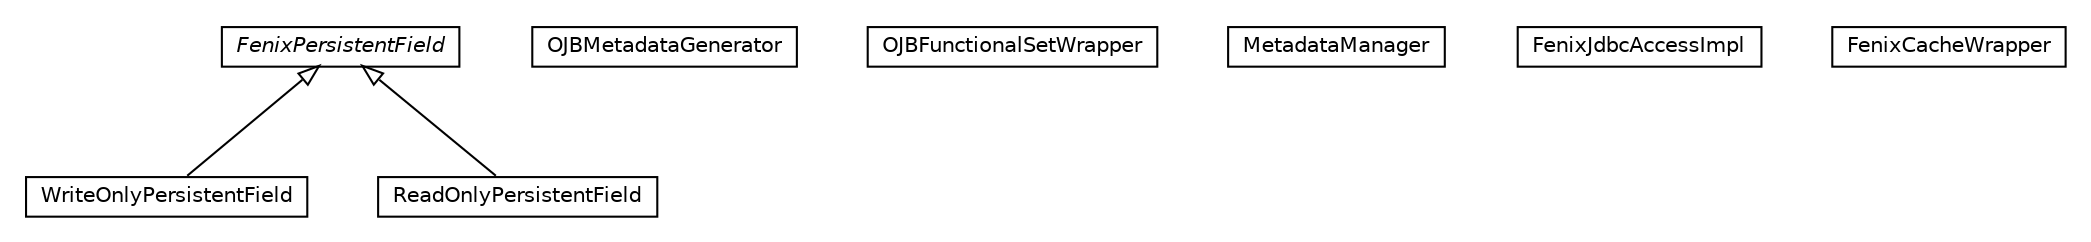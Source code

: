 #!/usr/local/bin/dot
#
# Class diagram 
# Generated by UMLGraph version 5.1 (http://www.umlgraph.org/)
#

digraph G {
	edge [fontname="Helvetica",fontsize=10,labelfontname="Helvetica",labelfontsize=10];
	node [fontname="Helvetica",fontsize=10,shape=plaintext];
	nodesep=0.25;
	ranksep=0.5;
	// pt.ist.fenixframework.backend.jvstmojb.ojb.WriteOnlyPersistentField
	c12679 [label=<<table title="pt.ist.fenixframework.backend.jvstmojb.ojb.WriteOnlyPersistentField" border="0" cellborder="1" cellspacing="0" cellpadding="2" port="p" href="./WriteOnlyPersistentField.html">
		<tr><td><table border="0" cellspacing="0" cellpadding="1">
<tr><td align="center" balign="center"> WriteOnlyPersistentField </td></tr>
		</table></td></tr>
		</table>>, fontname="Helvetica", fontcolor="black", fontsize=10.0];
	// pt.ist.fenixframework.backend.jvstmojb.ojb.ReadOnlyPersistentField
	c12680 [label=<<table title="pt.ist.fenixframework.backend.jvstmojb.ojb.ReadOnlyPersistentField" border="0" cellborder="1" cellspacing="0" cellpadding="2" port="p" href="./ReadOnlyPersistentField.html">
		<tr><td><table border="0" cellspacing="0" cellpadding="1">
<tr><td align="center" balign="center"> ReadOnlyPersistentField </td></tr>
		</table></td></tr>
		</table>>, fontname="Helvetica", fontcolor="black", fontsize=10.0];
	// pt.ist.fenixframework.backend.jvstmojb.ojb.OJBMetadataGenerator
	c12681 [label=<<table title="pt.ist.fenixframework.backend.jvstmojb.ojb.OJBMetadataGenerator" border="0" cellborder="1" cellspacing="0" cellpadding="2" port="p" href="./OJBMetadataGenerator.html">
		<tr><td><table border="0" cellspacing="0" cellpadding="1">
<tr><td align="center" balign="center"> OJBMetadataGenerator </td></tr>
		</table></td></tr>
		</table>>, fontname="Helvetica", fontcolor="black", fontsize=10.0];
	// pt.ist.fenixframework.backend.jvstmojb.ojb.OJBFunctionalSetWrapper
	c12682 [label=<<table title="pt.ist.fenixframework.backend.jvstmojb.ojb.OJBFunctionalSetWrapper" border="0" cellborder="1" cellspacing="0" cellpadding="2" port="p" href="./OJBFunctionalSetWrapper.html">
		<tr><td><table border="0" cellspacing="0" cellpadding="1">
<tr><td align="center" balign="center"> OJBFunctionalSetWrapper </td></tr>
		</table></td></tr>
		</table>>, fontname="Helvetica", fontcolor="black", fontsize=10.0];
	// pt.ist.fenixframework.backend.jvstmojb.ojb.MetadataManager
	c12683 [label=<<table title="pt.ist.fenixframework.backend.jvstmojb.ojb.MetadataManager" border="0" cellborder="1" cellspacing="0" cellpadding="2" port="p" href="./MetadataManager.html">
		<tr><td><table border="0" cellspacing="0" cellpadding="1">
<tr><td align="center" balign="center"> MetadataManager </td></tr>
		</table></td></tr>
		</table>>, fontname="Helvetica", fontcolor="black", fontsize=10.0];
	// pt.ist.fenixframework.backend.jvstmojb.ojb.FenixPersistentField
	c12684 [label=<<table title="pt.ist.fenixframework.backend.jvstmojb.ojb.FenixPersistentField" border="0" cellborder="1" cellspacing="0" cellpadding="2" port="p" href="./FenixPersistentField.html">
		<tr><td><table border="0" cellspacing="0" cellpadding="1">
<tr><td align="center" balign="center"><font face="Helvetica-Oblique"> FenixPersistentField </font></td></tr>
		</table></td></tr>
		</table>>, fontname="Helvetica", fontcolor="black", fontsize=10.0];
	// pt.ist.fenixframework.backend.jvstmojb.ojb.FenixJdbcAccessImpl
	c12685 [label=<<table title="pt.ist.fenixframework.backend.jvstmojb.ojb.FenixJdbcAccessImpl" border="0" cellborder="1" cellspacing="0" cellpadding="2" port="p" href="./FenixJdbcAccessImpl.html">
		<tr><td><table border="0" cellspacing="0" cellpadding="1">
<tr><td align="center" balign="center"> FenixJdbcAccessImpl </td></tr>
		</table></td></tr>
		</table>>, fontname="Helvetica", fontcolor="black", fontsize=10.0];
	// pt.ist.fenixframework.backend.jvstmojb.ojb.FenixCacheWrapper
	c12686 [label=<<table title="pt.ist.fenixframework.backend.jvstmojb.ojb.FenixCacheWrapper" border="0" cellborder="1" cellspacing="0" cellpadding="2" port="p" href="./FenixCacheWrapper.html">
		<tr><td><table border="0" cellspacing="0" cellpadding="1">
<tr><td align="center" balign="center"> FenixCacheWrapper </td></tr>
		</table></td></tr>
		</table>>, fontname="Helvetica", fontcolor="black", fontsize=10.0];
	//pt.ist.fenixframework.backend.jvstmojb.ojb.WriteOnlyPersistentField extends pt.ist.fenixframework.backend.jvstmojb.ojb.FenixPersistentField
	c12684:p -> c12679:p [dir=back,arrowtail=empty];
	//pt.ist.fenixframework.backend.jvstmojb.ojb.ReadOnlyPersistentField extends pt.ist.fenixframework.backend.jvstmojb.ojb.FenixPersistentField
	c12684:p -> c12680:p [dir=back,arrowtail=empty];
}

